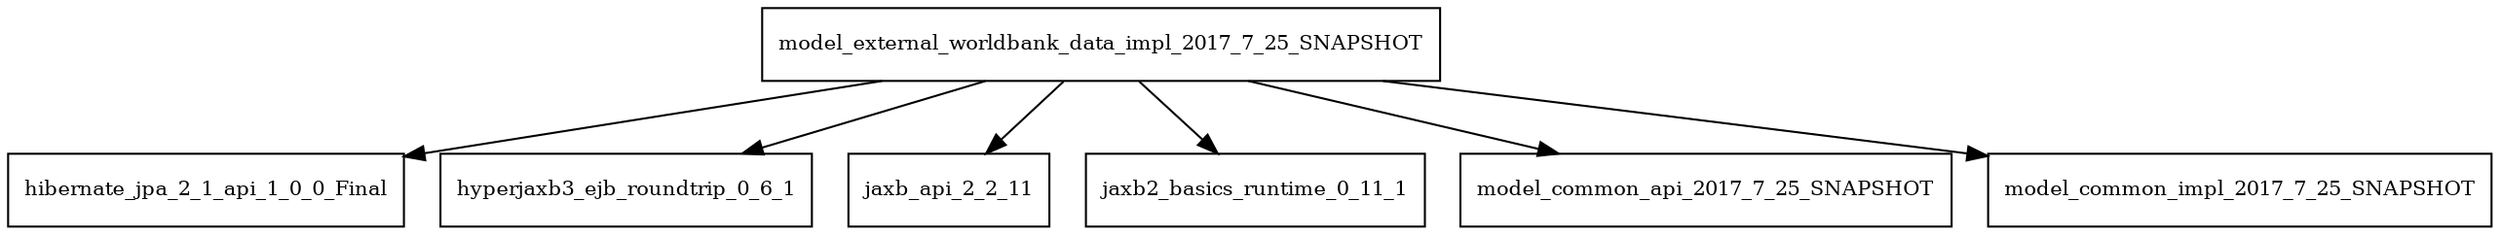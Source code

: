 digraph model_external_worldbank_data_impl_2017_7_25_SNAPSHOT_dependencies {
  node [shape = box, fontsize=10.0];
  model_external_worldbank_data_impl_2017_7_25_SNAPSHOT -> hibernate_jpa_2_1_api_1_0_0_Final;
  model_external_worldbank_data_impl_2017_7_25_SNAPSHOT -> hyperjaxb3_ejb_roundtrip_0_6_1;
  model_external_worldbank_data_impl_2017_7_25_SNAPSHOT -> jaxb_api_2_2_11;
  model_external_worldbank_data_impl_2017_7_25_SNAPSHOT -> jaxb2_basics_runtime_0_11_1;
  model_external_worldbank_data_impl_2017_7_25_SNAPSHOT -> model_common_api_2017_7_25_SNAPSHOT;
  model_external_worldbank_data_impl_2017_7_25_SNAPSHOT -> model_common_impl_2017_7_25_SNAPSHOT;
}
